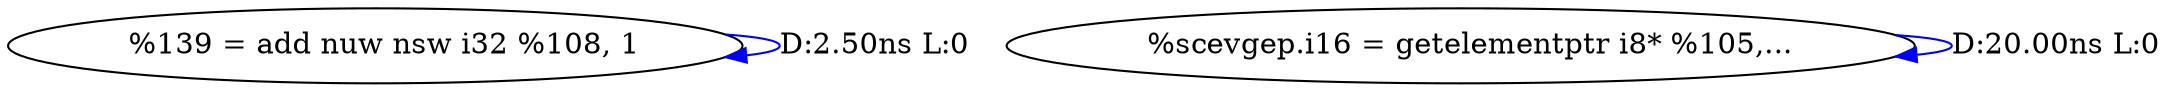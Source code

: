 digraph {
Node0x310de30[label="  %139 = add nuw nsw i32 %108, 1"];
Node0x310de30 -> Node0x310de30[label="D:2.50ns L:0",color=blue];
Node0x310df10[label="  %scevgep.i16 = getelementptr i8* %105,..."];
Node0x310df10 -> Node0x310df10[label="D:20.00ns L:0",color=blue];
}
